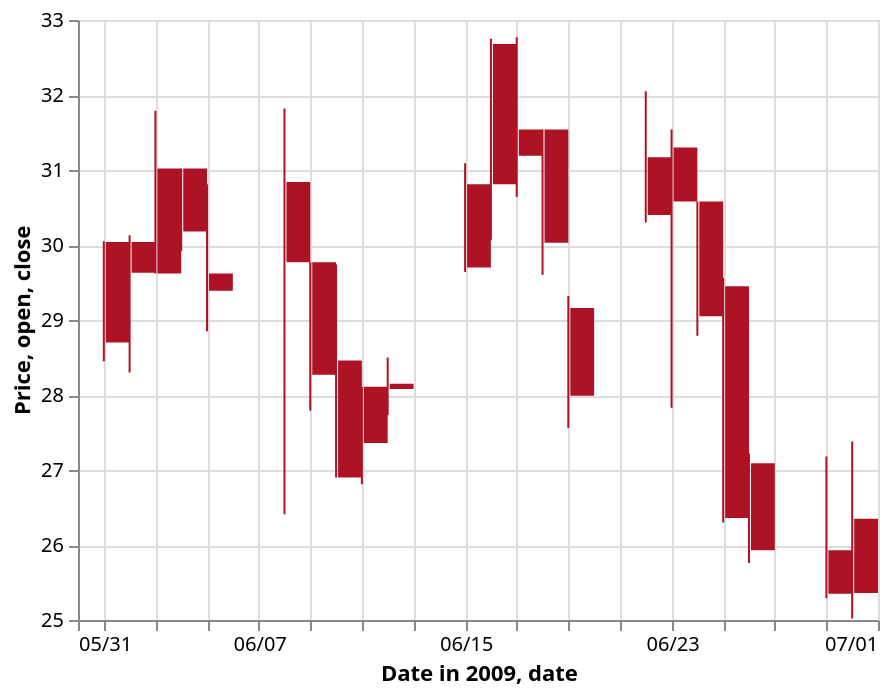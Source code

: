 {"config": {"view": {"height": 300, "width": 400}}, "layer": [{"encoding": {"y": {"scale": {"zero": false}, "title": "low", "field": "properties.low", "type": "quantitative", "axis": {"title": "Price"}}, "x": {"timeUnit": "yearmonthdate", "title": "date", "field": "properties.date", "scale": {"domain": [{"date": 31, "month": 5, "year": 2009}, {"date": 1, "month": 7, "year": 2009}]}, "type": "temporal", "axis": {"title": "Date in 2009", "format": "%m/%d"}}, "color": {"condition": {"test": "datum.open < datum.close", "value": "#06982d"}, "value": "#ae1325"}, "y2": {"title": "high", "field": "properties.high", "type": "quantitative"}}, "data": {"values": {"features": [{"properties": {"close": 30.04, "high": 30.05, "open": 28.7, "low": 28.45, "ret": -4.89396411092985, "date": "01-Jun-2009", "signal": "short"}, "geometry": {"coordinates": [125.6, 10.1], "type": "Point"}, "type": "Feature"}, {"properties": {"close": 29.63, "high": 30.13, "open": 30.04, "low": 28.3, "ret": -0.322580645161295, "date": "02-Jun-2009", "signal": "short"}, "geometry": {"coordinates": [125.6, 10.1], "type": "Point"}, "type": "Feature"}, {"properties": {"close": 31.02, "high": 31.79, "open": 29.62, "low": 29.62, "ret": 3.68663594470045, "date": "03-Jun-2009", "signal": "short"}, "geometry": {"coordinates": [125.6, 10.1], "type": "Point"}, "type": "Feature"}, {"properties": {"close": 30.18, "high": 31.02, "open": 31.02, "low": 29.92, "ret": 4.51010886469673, "date": "04-Jun-2009", "signal": "short"}, "geometry": {"coordinates": [125.6, 10.1], "type": "Point"}, "type": "Feature"}, {"properties": {"close": 29.62, "high": 30.81, "open": 29.39, "low": 28.85, "ret": 6.08424336973478, "date": "05-Jun-2009", "signal": "short"}, "geometry": {"coordinates": [125.6, 10.1], "type": "Point"}, "type": "Feature"}, {"properties": {"close": 29.77, "high": 31.82, "open": 30.84, "low": 26.41, "ret": 1.2539184952978, "date": "08-Jun-2009", "signal": "short"}, "geometry": {"coordinates": [125.6, 10.1], "type": "Point"}, "type": "Feature"}, {"properties": {"close": 28.27, "high": 29.77, "open": 29.77, "low": 27.79, "ret": -5.02431118314424, "date": "09-Jun-2009", "signal": "short"}, "geometry": {"coordinates": [125.6, 10.1], "type": "Point"}, "type": "Feature"}, {"properties": {"close": 28.46, "high": 29.74, "open": 26.9, "low": 26.9, "ret": -5.46623794212217, "date": "10-Jun-2009", "signal": "short"}, "geometry": {"coordinates": [125.6, 10.1], "type": "Point"}, "type": "Feature"}, {"properties": {"close": 28.11, "high": 28.11, "open": 27.36, "low": 26.81, "ret": -8.3743842364532, "date": "11-Jun-2009", "signal": "short"}, "geometry": {"coordinates": [125.6, 10.1], "type": "Point"}, "type": "Feature"}, {"properties": {"close": 28.15, "high": 28.5, "open": 28.08, "low": 27.73, "ret": -5.52763819095477, "date": "12-Jun-2009", "signal": "short"}, "geometry": {"coordinates": [125.6, 10.1], "type": "Point"}, "type": "Feature"}, {"properties": {"close": 30.81, "high": 31.09, "open": 29.7, "low": 29.64, "ret": 3.4920634920635, "date": "15-Jun-2009", "signal": "long"}, "geometry": {"coordinates": [125.6, 10.1], "type": "Point"}, "type": "Feature"}, {"properties": {"close": 32.68, "high": 32.75, "open": 30.81, "low": 30.07, "ret": 0.155038759689914, "date": "16-Jun-2009", "signal": "short"}, "geometry": {"coordinates": [125.6, 10.1], "type": "Point"}, "type": "Feature"}, {"properties": {"close": 31.54, "high": 32.77, "open": 31.19, "low": 30.64, "ret": 5.82822085889571, "date": "17-Jun-2009", "signal": "short"}, "geometry": {"coordinates": [125.6, 10.1], "type": "Point"}, "type": "Feature"}, {"properties": {"close": 30.03, "high": 31.54, "open": 31.54, "low": 29.6, "ret": 8.17610062893082, "date": "18-Jun-2009", "signal": "short"}, "geometry": {"coordinates": [125.6, 10.1], "type": "Point"}, "type": "Feature"}, {"properties": {"close": 27.99, "high": 29.32, "open": 29.16, "low": 27.56, "ret": 8.59872611464968, "date": "19-Jun-2009", "signal": "short"}, "geometry": {"coordinates": [125.6, 10.1], "type": "Point"}, "type": "Feature"}, {"properties": {"close": 31.17, "high": 32.05, "open": 30.4, "low": 30.3, "ret": 15.4907975460123, "date": "22-Jun-2009", "signal": "short"}, "geometry": {"coordinates": [125.6, 10.1], "type": "Point"}, "type": "Feature"}, {"properties": {"close": 30.58, "high": 31.54, "open": 31.3, "low": 27.83, "ret": 11.7370892018779, "date": "23-Jun-2009", "signal": "short"}, "geometry": {"coordinates": [125.6, 10.1], "type": "Point"}, "type": "Feature"}, {"properties": {"close": 29.05, "high": 30.58, "open": 30.58, "low": 28.79, "ret": -10.4234527687296, "date": "24-Jun-2009", "signal": "long"}, "geometry": {"coordinates": [125.6, 10.1], "type": "Point"}, "type": "Feature"}, {"properties": {"close": 26.36, "high": 29.56, "open": 29.45, "low": 26.3, "ret": 0.0, "date": "25-Jun-2009", "signal": "long"}, "geometry": {"coordinates": [125.6, 10.1], "type": "Point"}, "type": "Feature"}, {"properties": {"close": 25.93, "high": 27.22, "open": 27.09, "low": 25.76, "ret": 0.0, "date": "26-Jun-2009", "signal": "long"}, "geometry": {"coordinates": [125.6, 10.1], "type": "Point"}, "type": "Feature"}, {"properties": {"close": 25.35, "high": 27.18, "open": 25.93, "low": 25.29, "ret": 5.26315789473684, "date": "29-Jun-2009", "signal": "long"}, "geometry": {"coordinates": [125.6, 10.1], "type": "Point"}, "type": "Feature"}, {"properties": {"close": 26.35, "high": 27.38, "open": 25.36, "low": 25.02, "ret": 6.73758865248228, "date": "30-Jun-2009", "signal": "long"}, "geometry": {"coordinates": [125.6, 10.1], "type": "Point"}, "type": "Feature"}], "type": "FeatureCollection"}, "format": {"type": "json", "property": "features"}}, "mark": "rule"}, {"encoding": {"y": {"title": "open", "field": "properties.open", "type": "quantitative"}, "x": {"timeUnit": "yearmonthdate", "title": "date", "field": "properties.date", "type": "temporal"}, "color": {"condition": {"test": "datum.open < datum.close", "value": "#06982d"}, "value": "#ae1325"}, "y2": {"title": "close", "field": "properties.close", "type": "quantitative"}}, "data": {"values": {"features": [{"properties": {"close": 30.04, "high": 30.05, "open": 28.7, "low": 28.45, "ret": -4.89396411092985, "date": "01-Jun-2009", "signal": "short"}, "geometry": {"coordinates": [125.6, 10.1], "type": "Point"}, "type": "Feature"}, {"properties": {"close": 29.63, "high": 30.13, "open": 30.04, "low": 28.3, "ret": -0.322580645161295, "date": "02-Jun-2009", "signal": "short"}, "geometry": {"coordinates": [125.6, 10.1], "type": "Point"}, "type": "Feature"}, {"properties": {"close": 31.02, "high": 31.79, "open": 29.62, "low": 29.62, "ret": 3.68663594470045, "date": "03-Jun-2009", "signal": "short"}, "geometry": {"coordinates": [125.6, 10.1], "type": "Point"}, "type": "Feature"}, {"properties": {"close": 30.18, "high": 31.02, "open": 31.02, "low": 29.92, "ret": 4.51010886469673, "date": "04-Jun-2009", "signal": "short"}, "geometry": {"coordinates": [125.6, 10.1], "type": "Point"}, "type": "Feature"}, {"properties": {"close": 29.62, "high": 30.81, "open": 29.39, "low": 28.85, "ret": 6.08424336973478, "date": "05-Jun-2009", "signal": "short"}, "geometry": {"coordinates": [125.6, 10.1], "type": "Point"}, "type": "Feature"}, {"properties": {"close": 29.77, "high": 31.82, "open": 30.84, "low": 26.41, "ret": 1.2539184952978, "date": "08-Jun-2009", "signal": "short"}, "geometry": {"coordinates": [125.6, 10.1], "type": "Point"}, "type": "Feature"}, {"properties": {"close": 28.27, "high": 29.77, "open": 29.77, "low": 27.79, "ret": -5.02431118314424, "date": "09-Jun-2009", "signal": "short"}, "geometry": {"coordinates": [125.6, 10.1], "type": "Point"}, "type": "Feature"}, {"properties": {"close": 28.46, "high": 29.74, "open": 26.9, "low": 26.9, "ret": -5.46623794212217, "date": "10-Jun-2009", "signal": "short"}, "geometry": {"coordinates": [125.6, 10.1], "type": "Point"}, "type": "Feature"}, {"properties": {"close": 28.11, "high": 28.11, "open": 27.36, "low": 26.81, "ret": -8.3743842364532, "date": "11-Jun-2009", "signal": "short"}, "geometry": {"coordinates": [125.6, 10.1], "type": "Point"}, "type": "Feature"}, {"properties": {"close": 28.15, "high": 28.5, "open": 28.08, "low": 27.73, "ret": -5.52763819095477, "date": "12-Jun-2009", "signal": "short"}, "geometry": {"coordinates": [125.6, 10.1], "type": "Point"}, "type": "Feature"}, {"properties": {"close": 30.81, "high": 31.09, "open": 29.7, "low": 29.64, "ret": 3.4920634920635, "date": "15-Jun-2009", "signal": "long"}, "geometry": {"coordinates": [125.6, 10.1], "type": "Point"}, "type": "Feature"}, {"properties": {"close": 32.68, "high": 32.75, "open": 30.81, "low": 30.07, "ret": 0.155038759689914, "date": "16-Jun-2009", "signal": "short"}, "geometry": {"coordinates": [125.6, 10.1], "type": "Point"}, "type": "Feature"}, {"properties": {"close": 31.54, "high": 32.77, "open": 31.19, "low": 30.64, "ret": 5.82822085889571, "date": "17-Jun-2009", "signal": "short"}, "geometry": {"coordinates": [125.6, 10.1], "type": "Point"}, "type": "Feature"}, {"properties": {"close": 30.03, "high": 31.54, "open": 31.54, "low": 29.6, "ret": 8.17610062893082, "date": "18-Jun-2009", "signal": "short"}, "geometry": {"coordinates": [125.6, 10.1], "type": "Point"}, "type": "Feature"}, {"properties": {"close": 27.99, "high": 29.32, "open": 29.16, "low": 27.56, "ret": 8.59872611464968, "date": "19-Jun-2009", "signal": "short"}, "geometry": {"coordinates": [125.6, 10.1], "type": "Point"}, "type": "Feature"}, {"properties": {"close": 31.17, "high": 32.05, "open": 30.4, "low": 30.3, "ret": 15.4907975460123, "date": "22-Jun-2009", "signal": "short"}, "geometry": {"coordinates": [125.6, 10.1], "type": "Point"}, "type": "Feature"}, {"properties": {"close": 30.58, "high": 31.54, "open": 31.3, "low": 27.83, "ret": 11.7370892018779, "date": "23-Jun-2009", "signal": "short"}, "geometry": {"coordinates": [125.6, 10.1], "type": "Point"}, "type": "Feature"}, {"properties": {"close": 29.05, "high": 30.58, "open": 30.58, "low": 28.79, "ret": -10.4234527687296, "date": "24-Jun-2009", "signal": "long"}, "geometry": {"coordinates": [125.6, 10.1], "type": "Point"}, "type": "Feature"}, {"properties": {"close": 26.36, "high": 29.56, "open": 29.45, "low": 26.3, "ret": 0.0, "date": "25-Jun-2009", "signal": "long"}, "geometry": {"coordinates": [125.6, 10.1], "type": "Point"}, "type": "Feature"}, {"properties": {"close": 25.93, "high": 27.22, "open": 27.09, "low": 25.76, "ret": 0.0, "date": "26-Jun-2009", "signal": "long"}, "geometry": {"coordinates": [125.6, 10.1], "type": "Point"}, "type": "Feature"}, {"properties": {"close": 25.35, "high": 27.18, "open": 25.93, "low": 25.29, "ret": 5.26315789473684, "date": "29-Jun-2009", "signal": "long"}, "geometry": {"coordinates": [125.6, 10.1], "type": "Point"}, "type": "Feature"}, {"properties": {"close": 26.35, "high": 27.38, "open": 25.36, "low": 25.02, "ret": 6.73758865248228, "date": "30-Jun-2009", "signal": "long"}, "geometry": {"coordinates": [125.6, 10.1], "type": "Point"}, "type": "Feature"}], "type": "FeatureCollection"}, "format": {"type": "json", "property": "features"}}, "mark": "bar"}], "$schema": "https://vega.github.io/schema/vega-lite/v2.4.1.json"}